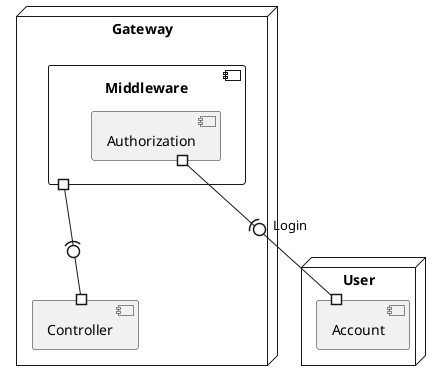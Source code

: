 @startuml hcl

node "Gateway" {
    component Middleware {
        component Authorization
    }

    component Controller
}

node "User" {
    component Account
}

Authorization #-(0-# Account    :Login
Middleware #-(0-# Controller

@enduml